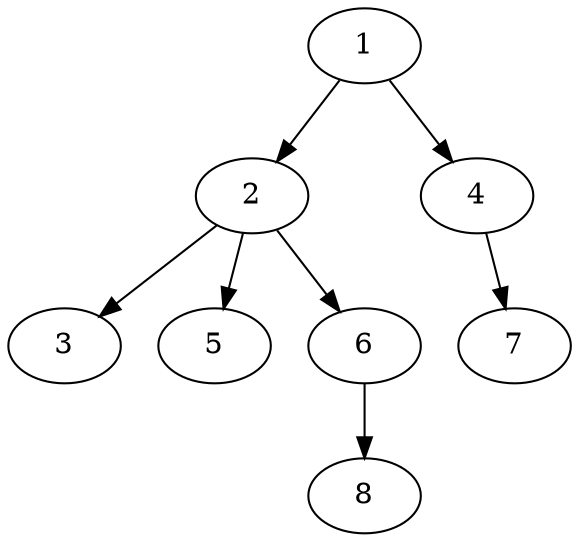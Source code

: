 // DAG automatically generated by daggen at Fri May 24 12:58:02 2024
// daggen-master/daggen -n 8 --fat 0.5 --density 0.5 --regular 0.5 --jump 2 --minalpha 20 --maxalpha 50 --dot -o dags_dot_8/sim_3.dot 
digraph G {
  1 [size="273409372179", alpha="20.68"]
  1 -> 2 [size ="209715200"]
  1 -> 4 [size ="209715200"]
  2 [size="2012030019", alpha="49.71"]
  2 -> 3 [size ="33554432"]
  2 -> 5 [size ="33554432"]
  2 -> 6 [size ="33554432"]
  3 [size="637821045584", alpha="27.52"]
  4 [size="32720704258", alpha="36.43"]
  4 -> 7 [size ="536870912"]
  5 [size="24652905918", alpha="42.32"]
  6 [size="99223255932", alpha="42.48"]
  6 -> 8 [size ="134217728"]
  7 [size="397697454200", alpha="45.66"]
  8 [size="1073741824000", alpha="31.72"]
}
